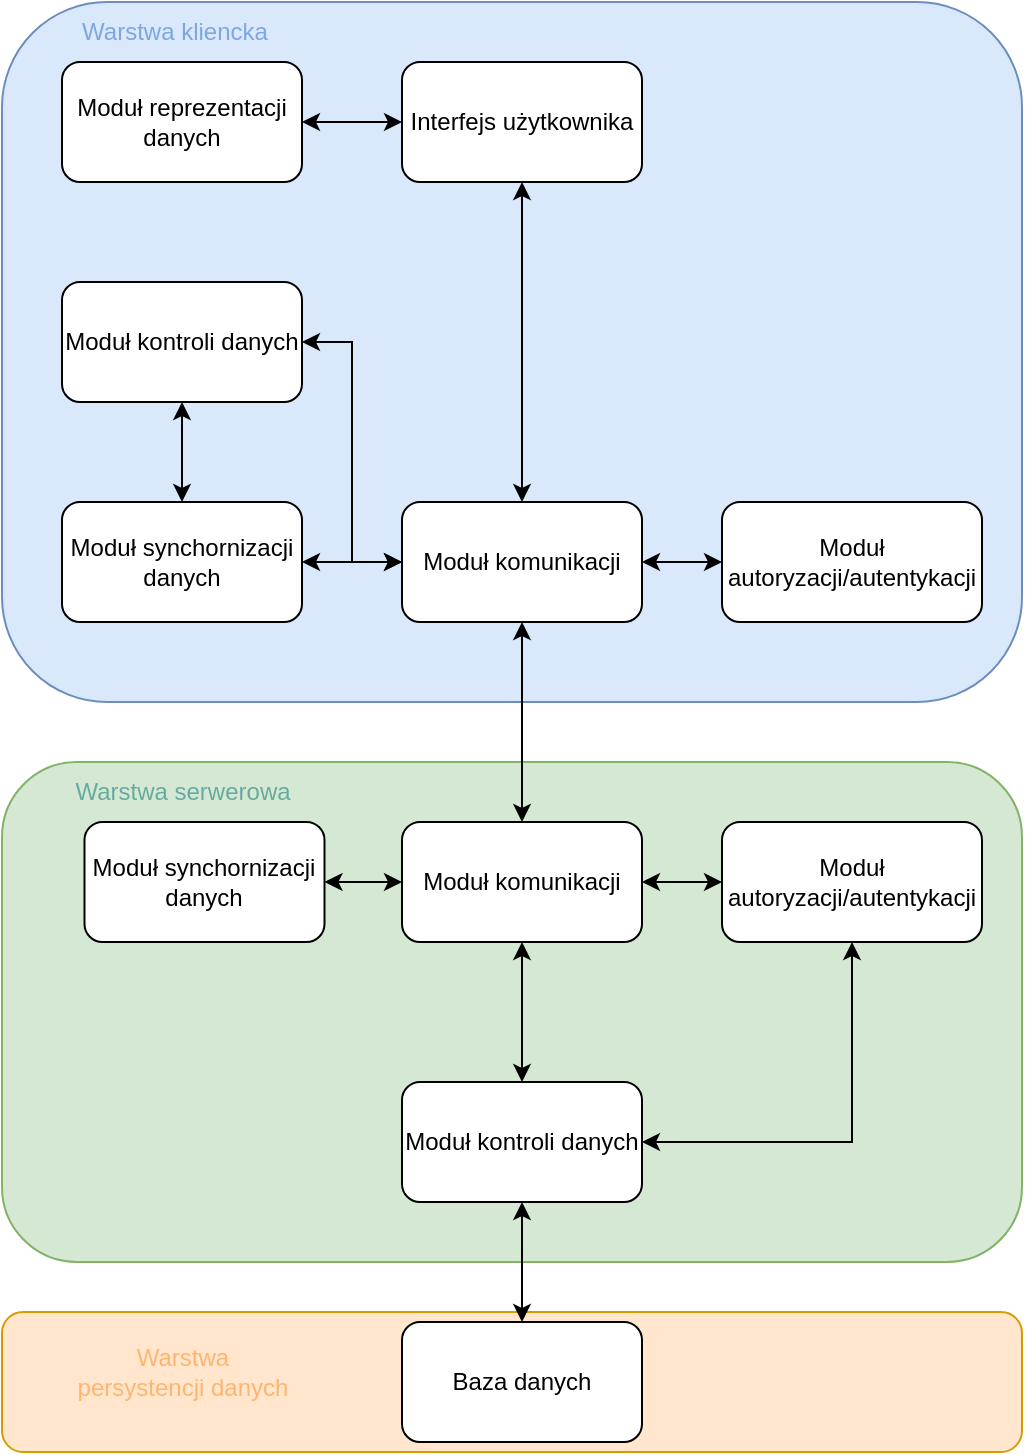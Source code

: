 <mxfile version="18.0.1" type="device"><diagram id="f-MvT0s5yrZYl26jSEBs" name="Strona-1"><mxGraphModel dx="782" dy="857" grid="1" gridSize="10" guides="1" tooltips="1" connect="1" arrows="1" fold="1" page="1" pageScale="1" pageWidth="827" pageHeight="1169" math="0" shadow="0"><root><mxCell id="0"/><mxCell id="1" parent="0"/><mxCell id="LUvCtMJrX5W7lFckRdZB-16" value="" style="rounded=1;whiteSpace=wrap;html=1;fillColor=#d5e8d4;strokeColor=#82b366;" parent="1" vertex="1"><mxGeometry x="110" y="570" width="510" height="250" as="geometry"/></mxCell><mxCell id="LUvCtMJrX5W7lFckRdZB-1" value="" style="rounded=1;whiteSpace=wrap;html=1;fillColor=#dae8fc;strokeColor=#6c8ebf;" parent="1" vertex="1"><mxGeometry x="110" y="190" width="510" height="350" as="geometry"/></mxCell><mxCell id="LUvCtMJrX5W7lFckRdZB-14" style="edgeStyle=orthogonalEdgeStyle;rounded=0;orthogonalLoop=1;jettySize=auto;html=1;exitX=0.5;exitY=1;exitDx=0;exitDy=0;entryX=0.5;entryY=0;entryDx=0;entryDy=0;startArrow=classic;startFill=1;" parent="1" source="LUvCtMJrX5W7lFckRdZB-2" target="LUvCtMJrX5W7lFckRdZB-5" edge="1"><mxGeometry relative="1" as="geometry"/></mxCell><mxCell id="LUvCtMJrX5W7lFckRdZB-2" value="Interfejs użytkownika" style="rounded=1;whiteSpace=wrap;html=1;" parent="1" vertex="1"><mxGeometry x="310" y="220" width="120" height="60" as="geometry"/></mxCell><mxCell id="LUvCtMJrX5W7lFckRdZB-4" style="edgeStyle=orthogonalEdgeStyle;rounded=0;orthogonalLoop=1;jettySize=auto;html=1;exitX=1;exitY=0.5;exitDx=0;exitDy=0;entryX=0;entryY=0.5;entryDx=0;entryDy=0;startArrow=classic;startFill=1;" parent="1" source="LUvCtMJrX5W7lFckRdZB-3" target="LUvCtMJrX5W7lFckRdZB-2" edge="1"><mxGeometry relative="1" as="geometry"/></mxCell><mxCell id="LUvCtMJrX5W7lFckRdZB-3" value="Moduł reprezentacji danych" style="rounded=1;whiteSpace=wrap;html=1;" parent="1" vertex="1"><mxGeometry x="140" y="220" width="120" height="60" as="geometry"/></mxCell><mxCell id="LUvCtMJrX5W7lFckRdZB-11" style="edgeStyle=orthogonalEdgeStyle;rounded=0;orthogonalLoop=1;jettySize=auto;html=1;exitX=0;exitY=0.5;exitDx=0;exitDy=0;entryX=1;entryY=0.5;entryDx=0;entryDy=0;startArrow=classic;startFill=1;" parent="1" source="LUvCtMJrX5W7lFckRdZB-5" target="LUvCtMJrX5W7lFckRdZB-7" edge="1"><mxGeometry relative="1" as="geometry"/></mxCell><mxCell id="LUvCtMJrX5W7lFckRdZB-13" style="edgeStyle=orthogonalEdgeStyle;rounded=0;orthogonalLoop=1;jettySize=auto;html=1;exitX=1;exitY=0.5;exitDx=0;exitDy=0;entryX=0;entryY=0.5;entryDx=0;entryDy=0;startArrow=classic;startFill=1;" parent="1" source="LUvCtMJrX5W7lFckRdZB-5" target="LUvCtMJrX5W7lFckRdZB-12" edge="1"><mxGeometry relative="1" as="geometry"/></mxCell><mxCell id="LUvCtMJrX5W7lFckRdZB-20" style="edgeStyle=orthogonalEdgeStyle;rounded=0;orthogonalLoop=1;jettySize=auto;html=1;exitX=0.5;exitY=1;exitDx=0;exitDy=0;entryX=0.5;entryY=0;entryDx=0;entryDy=0;startArrow=classic;startFill=1;" parent="1" source="LUvCtMJrX5W7lFckRdZB-5" target="LUvCtMJrX5W7lFckRdZB-17" edge="1"><mxGeometry relative="1" as="geometry"/></mxCell><mxCell id="LUvCtMJrX5W7lFckRdZB-5" value="Moduł komunikacji" style="rounded=1;whiteSpace=wrap;html=1;" parent="1" vertex="1"><mxGeometry x="310" y="440" width="120" height="60" as="geometry"/></mxCell><mxCell id="LUvCtMJrX5W7lFckRdZB-8" style="edgeStyle=orthogonalEdgeStyle;rounded=0;orthogonalLoop=1;jettySize=auto;html=1;exitX=0.5;exitY=1;exitDx=0;exitDy=0;entryX=0.5;entryY=0;entryDx=0;entryDy=0;startArrow=classic;startFill=1;" parent="1" source="LUvCtMJrX5W7lFckRdZB-6" target="LUvCtMJrX5W7lFckRdZB-7" edge="1"><mxGeometry relative="1" as="geometry"/></mxCell><mxCell id="LUvCtMJrX5W7lFckRdZB-9" style="edgeStyle=orthogonalEdgeStyle;rounded=0;orthogonalLoop=1;jettySize=auto;html=1;exitX=1;exitY=0.5;exitDx=0;exitDy=0;entryX=0;entryY=0.5;entryDx=0;entryDy=0;startArrow=classic;startFill=1;" parent="1" source="LUvCtMJrX5W7lFckRdZB-6" target="LUvCtMJrX5W7lFckRdZB-5" edge="1"><mxGeometry relative="1" as="geometry"/></mxCell><mxCell id="LUvCtMJrX5W7lFckRdZB-6" value="Moduł kontroli danych" style="rounded=1;whiteSpace=wrap;html=1;" parent="1" vertex="1"><mxGeometry x="140" y="330" width="120" height="60" as="geometry"/></mxCell><mxCell id="LUvCtMJrX5W7lFckRdZB-7" value="Moduł synchornizacji danych" style="rounded=1;whiteSpace=wrap;html=1;" parent="1" vertex="1"><mxGeometry x="140" y="440" width="120" height="60" as="geometry"/></mxCell><mxCell id="LUvCtMJrX5W7lFckRdZB-12" value="Moduł autoryzacji/autentykacji" style="rounded=1;whiteSpace=wrap;html=1;" parent="1" vertex="1"><mxGeometry x="470" y="440" width="130" height="60" as="geometry"/></mxCell><mxCell id="LUvCtMJrX5W7lFckRdZB-15" value="Warstwa kliencka" style="text;html=1;strokeColor=none;fillColor=none;align=center;verticalAlign=middle;whiteSpace=wrap;rounded=0;fontColor=#7EA6E0;" parent="1" vertex="1"><mxGeometry x="143.75" y="190" width="105" height="30" as="geometry"/></mxCell><mxCell id="LUvCtMJrX5W7lFckRdZB-22" style="edgeStyle=orthogonalEdgeStyle;rounded=0;orthogonalLoop=1;jettySize=auto;html=1;exitX=0;exitY=0.5;exitDx=0;exitDy=0;entryX=1;entryY=0.5;entryDx=0;entryDy=0;startArrow=classic;startFill=1;" parent="1" source="LUvCtMJrX5W7lFckRdZB-17" target="LUvCtMJrX5W7lFckRdZB-21" edge="1"><mxGeometry relative="1" as="geometry"/></mxCell><mxCell id="LUvCtMJrX5W7lFckRdZB-24" style="edgeStyle=orthogonalEdgeStyle;rounded=0;orthogonalLoop=1;jettySize=auto;html=1;exitX=0.5;exitY=1;exitDx=0;exitDy=0;entryX=0.5;entryY=0;entryDx=0;entryDy=0;startArrow=classic;startFill=1;" parent="1" source="LUvCtMJrX5W7lFckRdZB-17" target="LUvCtMJrX5W7lFckRdZB-23" edge="1"><mxGeometry relative="1" as="geometry"/></mxCell><mxCell id="LUvCtMJrX5W7lFckRdZB-26" style="edgeStyle=orthogonalEdgeStyle;rounded=0;orthogonalLoop=1;jettySize=auto;html=1;exitX=1;exitY=0.5;exitDx=0;exitDy=0;entryX=0;entryY=0.5;entryDx=0;entryDy=0;startArrow=classic;startFill=1;" parent="1" source="LUvCtMJrX5W7lFckRdZB-17" target="LUvCtMJrX5W7lFckRdZB-25" edge="1"><mxGeometry relative="1" as="geometry"/></mxCell><mxCell id="LUvCtMJrX5W7lFckRdZB-17" value="Moduł komunikacji" style="rounded=1;whiteSpace=wrap;html=1;" parent="1" vertex="1"><mxGeometry x="310" y="600" width="120" height="60" as="geometry"/></mxCell><mxCell id="LUvCtMJrX5W7lFckRdZB-18" value="Warstwa serwerowa" style="text;html=1;strokeColor=none;fillColor=none;align=center;verticalAlign=middle;whiteSpace=wrap;rounded=0;fontColor=#67AB9F;" parent="1" vertex="1"><mxGeometry x="143.75" y="570" width="112.5" height="30" as="geometry"/></mxCell><mxCell id="LUvCtMJrX5W7lFckRdZB-21" value="Moduł synchornizacji danych" style="rounded=1;whiteSpace=wrap;html=1;" parent="1" vertex="1"><mxGeometry x="151.25" y="600" width="120" height="60" as="geometry"/></mxCell><mxCell id="LUvCtMJrX5W7lFckRdZB-27" style="edgeStyle=orthogonalEdgeStyle;rounded=0;orthogonalLoop=1;jettySize=auto;html=1;exitX=1;exitY=0.5;exitDx=0;exitDy=0;entryX=0.5;entryY=1;entryDx=0;entryDy=0;startArrow=classic;startFill=1;" parent="1" source="LUvCtMJrX5W7lFckRdZB-23" target="LUvCtMJrX5W7lFckRdZB-25" edge="1"><mxGeometry relative="1" as="geometry"/></mxCell><mxCell id="LUvCtMJrX5W7lFckRdZB-23" value="Moduł kontroli danych" style="rounded=1;whiteSpace=wrap;html=1;" parent="1" vertex="1"><mxGeometry x="310" y="730" width="120" height="60" as="geometry"/></mxCell><mxCell id="LUvCtMJrX5W7lFckRdZB-25" value="Moduł autoryzacji/autentykacji" style="rounded=1;whiteSpace=wrap;html=1;" parent="1" vertex="1"><mxGeometry x="470" y="600" width="130" height="60" as="geometry"/></mxCell><mxCell id="LUvCtMJrX5W7lFckRdZB-38" value="" style="rounded=1;whiteSpace=wrap;html=1;fillColor=#ffe6cc;strokeColor=#d79b00;" parent="1" vertex="1"><mxGeometry x="110" y="845" width="510" height="70" as="geometry"/></mxCell><mxCell id="LUvCtMJrX5W7lFckRdZB-39" value="Warstwa persystencji danych" style="text;html=1;strokeColor=none;fillColor=none;align=center;verticalAlign=middle;whiteSpace=wrap;rounded=0;fontColor=#FFB570;" parent="1" vertex="1"><mxGeometry x="143.75" y="860" width="112.5" height="30" as="geometry"/></mxCell><mxCell id="LUvCtMJrX5W7lFckRdZB-40" value="Baza danych" style="rounded=1;whiteSpace=wrap;html=1;" parent="1" vertex="1"><mxGeometry x="310" y="850" width="120" height="60" as="geometry"/></mxCell><mxCell id="LUvCtMJrX5W7lFckRdZB-41" style="edgeStyle=orthogonalEdgeStyle;rounded=0;orthogonalLoop=1;jettySize=auto;html=1;exitX=0.5;exitY=1;exitDx=0;exitDy=0;entryX=0.5;entryY=0;entryDx=0;entryDy=0;startArrow=classic;startFill=1;" parent="1" source="LUvCtMJrX5W7lFckRdZB-23" target="LUvCtMJrX5W7lFckRdZB-40" edge="1"><mxGeometry relative="1" as="geometry"/></mxCell></root></mxGraphModel></diagram></mxfile>